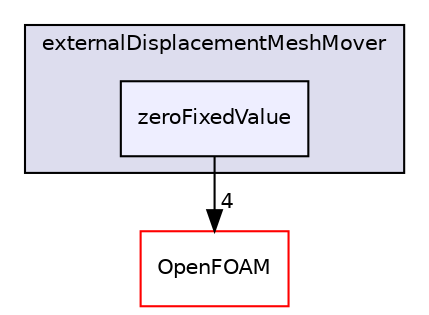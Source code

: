 digraph "src/mesh/snappyHexMesh/externalDisplacementMeshMover/zeroFixedValue" {
  bgcolor=transparent;
  compound=true
  node [ fontsize="10", fontname="Helvetica"];
  edge [ labelfontsize="10", labelfontname="Helvetica"];
  subgraph clusterdir_f4c152d6f66387c0ffa38473b68db86b {
    graph [ bgcolor="#ddddee", pencolor="black", label="externalDisplacementMeshMover" fontname="Helvetica", fontsize="10", URL="dir_f4c152d6f66387c0ffa38473b68db86b.html"]
  dir_60af0f88b43715a1fa80fe697fbc9bf5 [shape=box, label="zeroFixedValue", style="filled", fillcolor="#eeeeff", pencolor="black", URL="dir_60af0f88b43715a1fa80fe697fbc9bf5.html"];
  }
  dir_c5473ff19b20e6ec4dfe5c310b3778a8 [shape=box label="OpenFOAM" color="red" URL="dir_c5473ff19b20e6ec4dfe5c310b3778a8.html"];
  dir_60af0f88b43715a1fa80fe697fbc9bf5->dir_c5473ff19b20e6ec4dfe5c310b3778a8 [headlabel="4", labeldistance=1.5 headhref="dir_001739_001896.html"];
}
